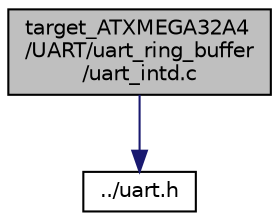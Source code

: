 digraph "target_ATXMEGA32A4/UART/uart_ring_buffer/uart_intd.c"
{
  edge [fontname="Helvetica",fontsize="10",labelfontname="Helvetica",labelfontsize="10"];
  node [fontname="Helvetica",fontsize="10",shape=record];
  Node0 [label="target_ATXMEGA32A4\l/UART/uart_ring_buffer\l/uart_intd.c",height=0.2,width=0.4,color="black", fillcolor="grey75", style="filled", fontcolor="black"];
  Node0 -> Node1 [color="midnightblue",fontsize="10",style="solid",fontname="Helvetica"];
  Node1 [label="../uart.h",height=0.2,width=0.4,color="black", fillcolor="white", style="filled",URL="$uart_8h.html"];
}
